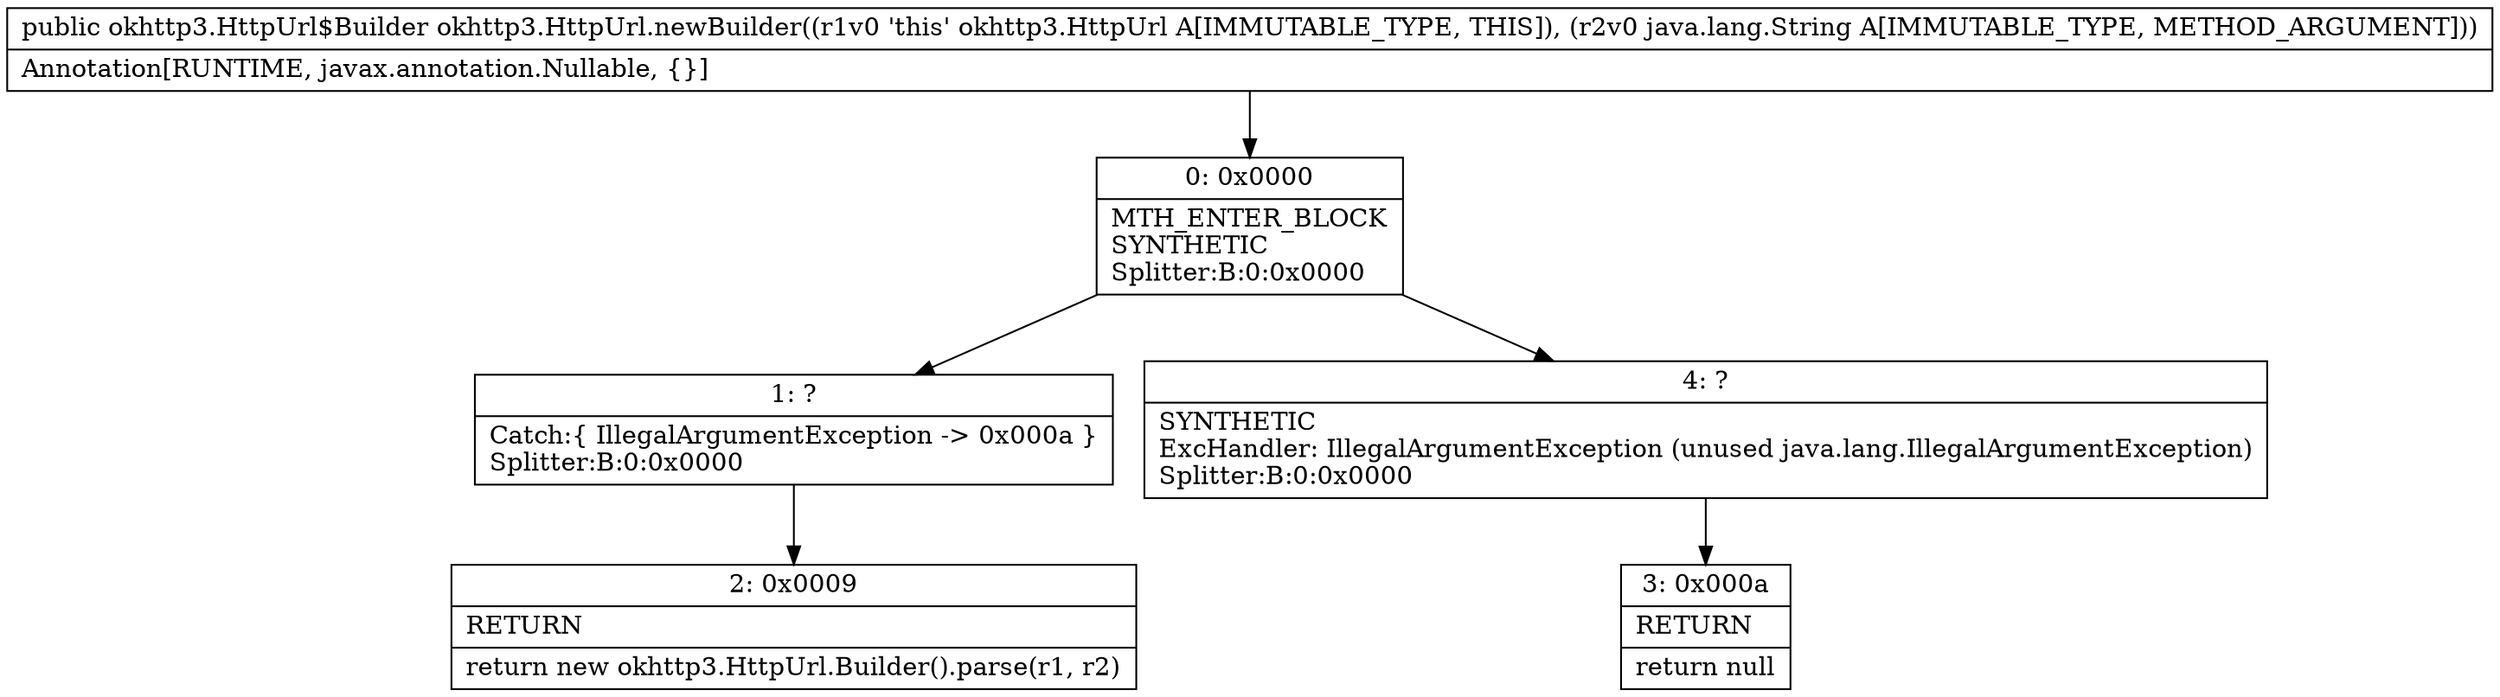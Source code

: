 digraph "CFG forokhttp3.HttpUrl.newBuilder(Ljava\/lang\/String;)Lokhttp3\/HttpUrl$Builder;" {
Node_0 [shape=record,label="{0\:\ 0x0000|MTH_ENTER_BLOCK\lSYNTHETIC\lSplitter:B:0:0x0000\l}"];
Node_1 [shape=record,label="{1\:\ ?|Catch:\{ IllegalArgumentException \-\> 0x000a \}\lSplitter:B:0:0x0000\l}"];
Node_2 [shape=record,label="{2\:\ 0x0009|RETURN\l|return new okhttp3.HttpUrl.Builder().parse(r1, r2)\l}"];
Node_3 [shape=record,label="{3\:\ 0x000a|RETURN\l|return null\l}"];
Node_4 [shape=record,label="{4\:\ ?|SYNTHETIC\lExcHandler: IllegalArgumentException (unused java.lang.IllegalArgumentException)\lSplitter:B:0:0x0000\l}"];
MethodNode[shape=record,label="{public okhttp3.HttpUrl$Builder okhttp3.HttpUrl.newBuilder((r1v0 'this' okhttp3.HttpUrl A[IMMUTABLE_TYPE, THIS]), (r2v0 java.lang.String A[IMMUTABLE_TYPE, METHOD_ARGUMENT]))  | Annotation[RUNTIME, javax.annotation.Nullable, \{\}]\l}"];
MethodNode -> Node_0;
Node_0 -> Node_1;
Node_0 -> Node_4;
Node_1 -> Node_2;
Node_4 -> Node_3;
}

